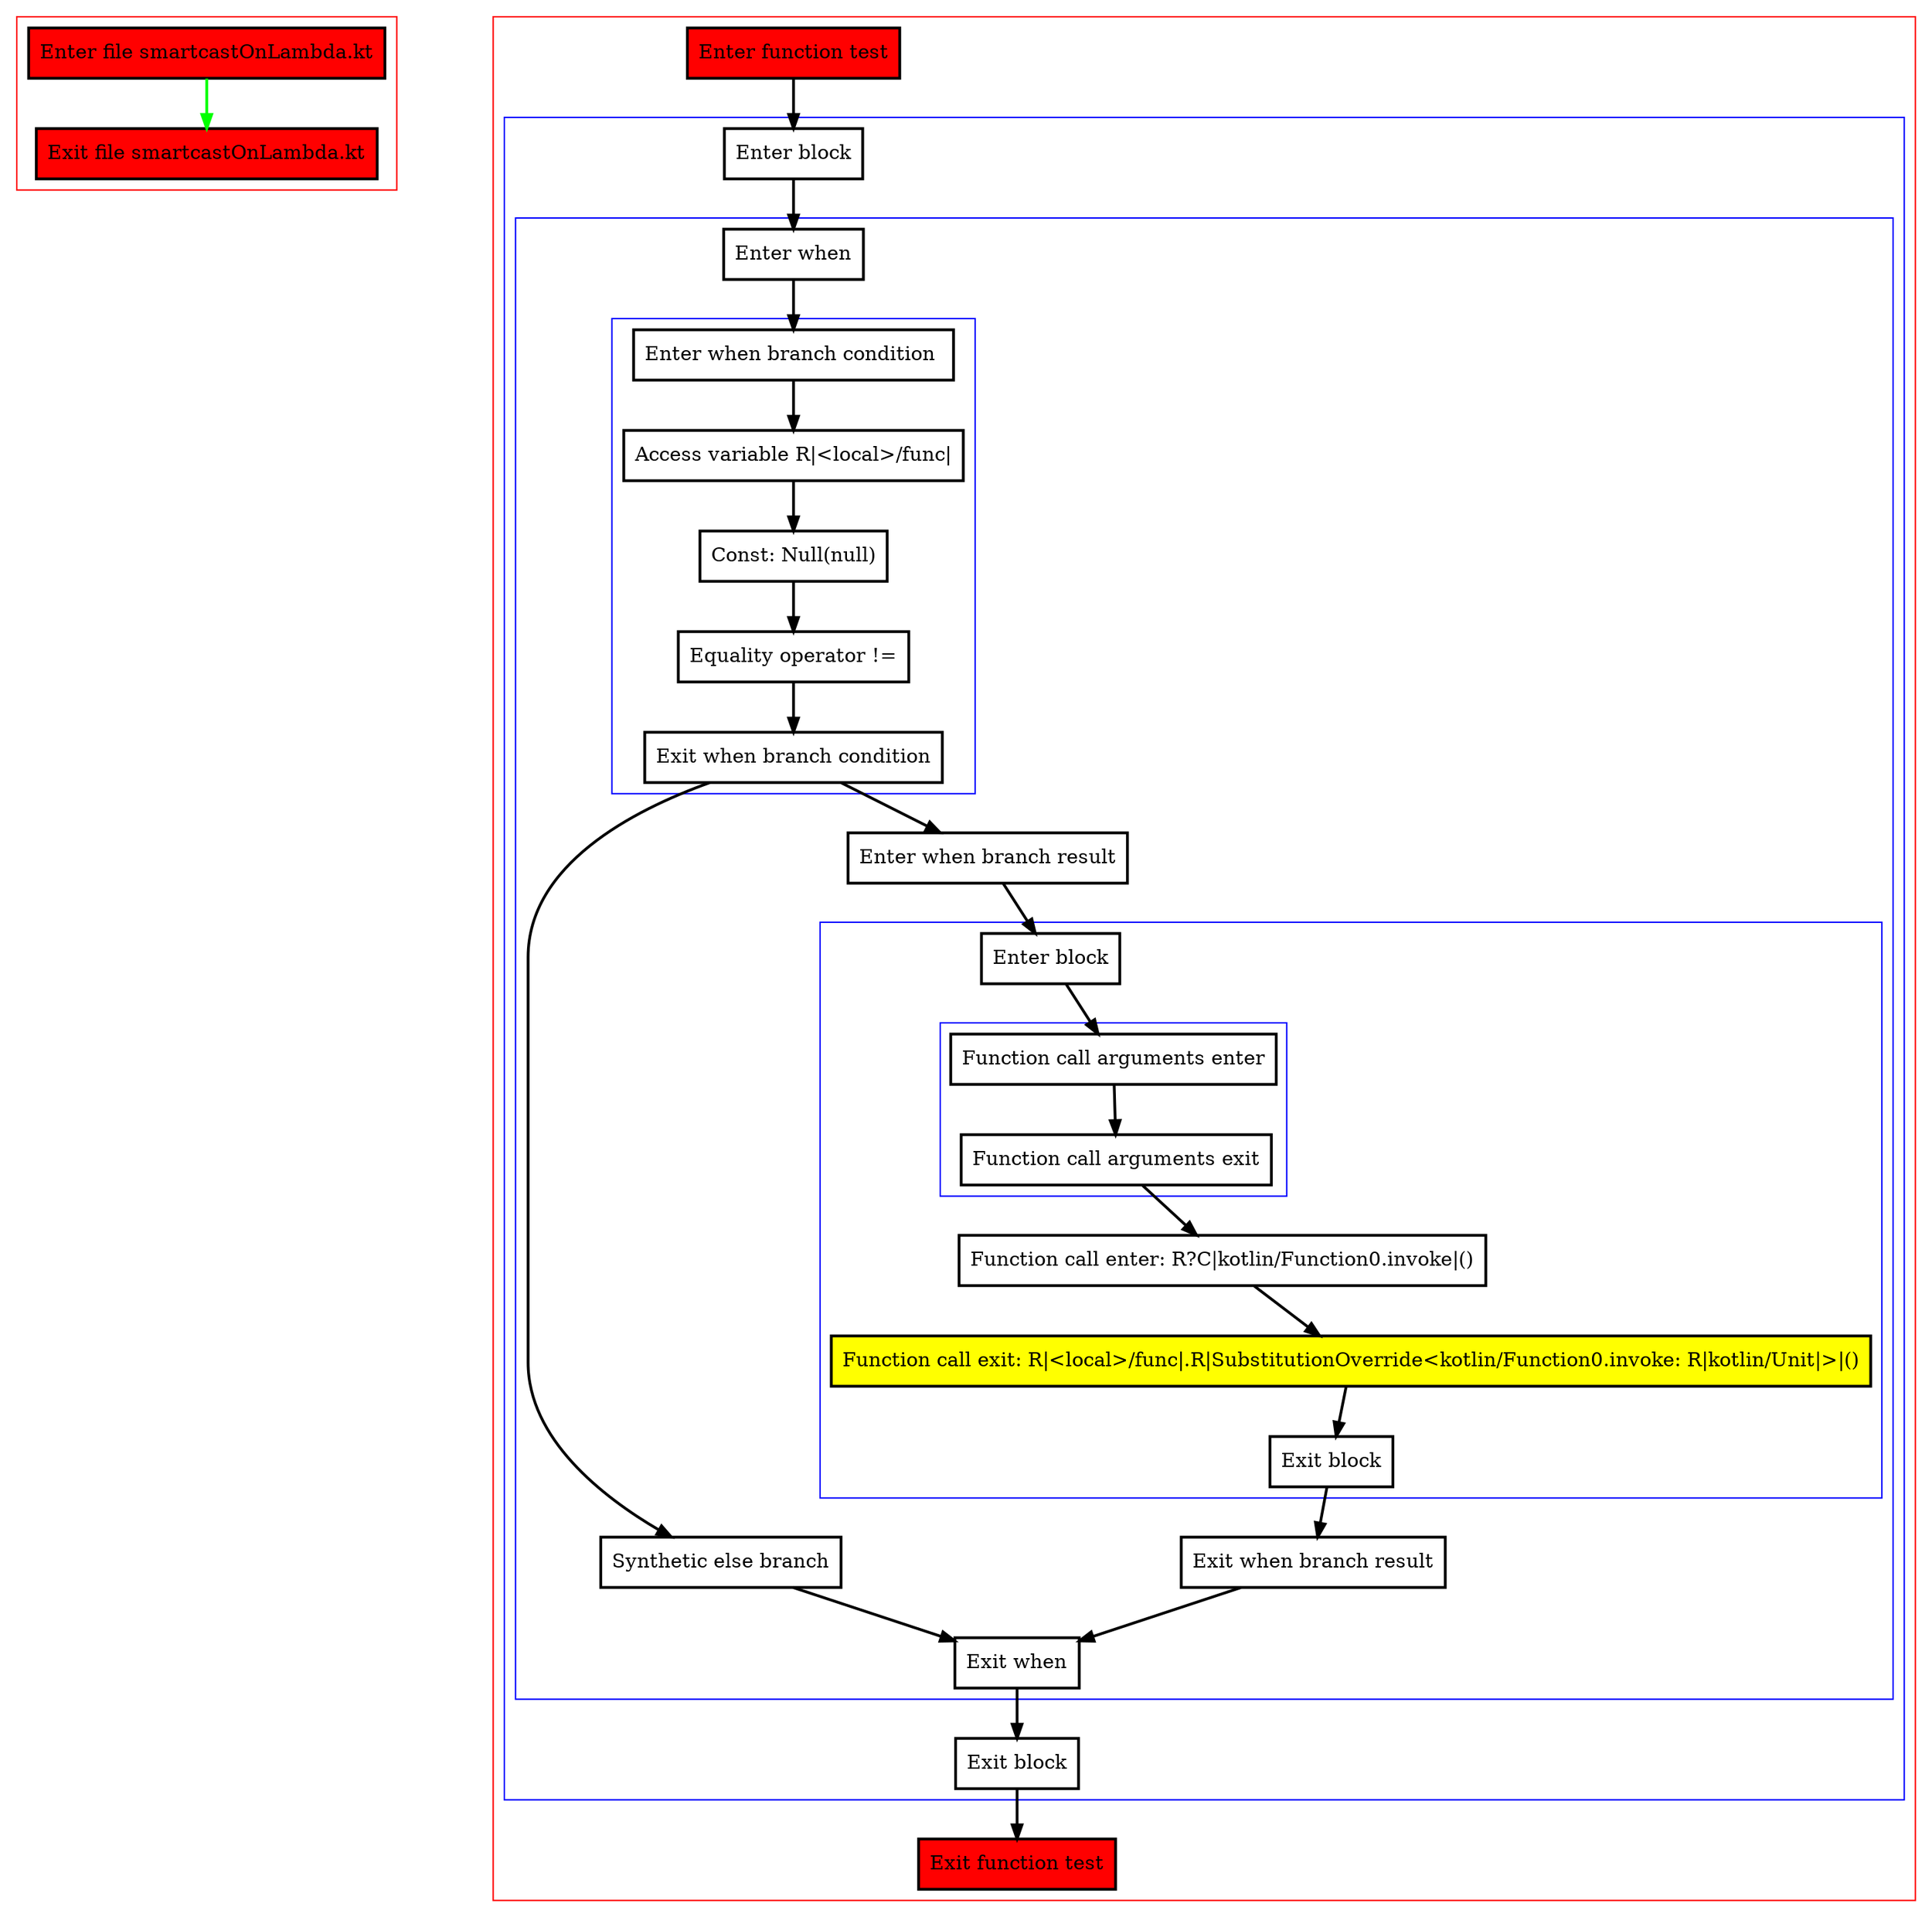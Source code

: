 digraph smartcastOnLambda_kt {
    graph [nodesep=3]
    node [shape=box penwidth=2]
    edge [penwidth=2]

    subgraph cluster_0 {
        color=red
        0 [label="Enter file smartcastOnLambda.kt" style="filled" fillcolor=red];
        1 [label="Exit file smartcastOnLambda.kt" style="filled" fillcolor=red];
    }
    0 -> {1} [color=green];

    subgraph cluster_1 {
        color=red
        2 [label="Enter function test" style="filled" fillcolor=red];
        subgraph cluster_2 {
            color=blue
            3 [label="Enter block"];
            subgraph cluster_3 {
                color=blue
                4 [label="Enter when"];
                subgraph cluster_4 {
                    color=blue
                    5 [label="Enter when branch condition "];
                    6 [label="Access variable R|<local>/func|"];
                    7 [label="Const: Null(null)"];
                    8 [label="Equality operator !="];
                    9 [label="Exit when branch condition"];
                }
                10 [label="Synthetic else branch"];
                11 [label="Enter when branch result"];
                subgraph cluster_5 {
                    color=blue
                    12 [label="Enter block"];
                    subgraph cluster_6 {
                        color=blue
                        13 [label="Function call arguments enter"];
                        14 [label="Function call arguments exit"];
                    }
                    15 [label="Function call enter: R?C|kotlin/Function0.invoke|()"];
                    16 [label="Function call exit: R|<local>/func|.R|SubstitutionOverride<kotlin/Function0.invoke: R|kotlin/Unit|>|()" style="filled" fillcolor=yellow];
                    17 [label="Exit block"];
                }
                18 [label="Exit when branch result"];
                19 [label="Exit when"];
            }
            20 [label="Exit block"];
        }
        21 [label="Exit function test" style="filled" fillcolor=red];
    }
    2 -> {3};
    3 -> {4};
    4 -> {5};
    5 -> {6};
    6 -> {7};
    7 -> {8};
    8 -> {9};
    9 -> {10 11};
    10 -> {19};
    11 -> {12};
    12 -> {13};
    13 -> {14};
    14 -> {15};
    15 -> {16};
    16 -> {17};
    17 -> {18};
    18 -> {19};
    19 -> {20};
    20 -> {21};

}
